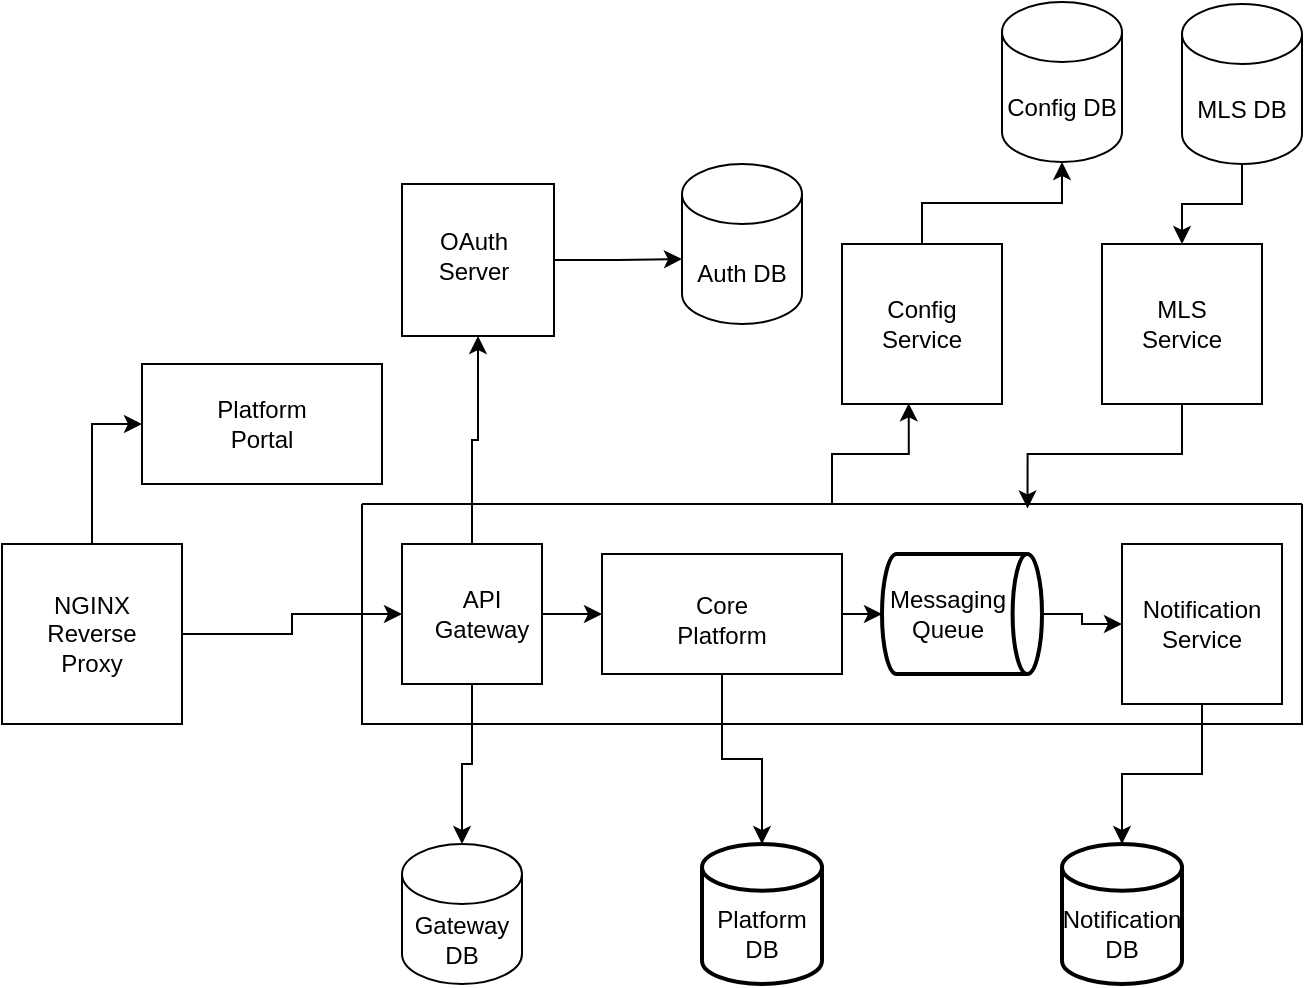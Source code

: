 <mxfile version="24.4.10" type="github">
  <diagram name="Page-1" id="i-4LaPN7UFeCLjP6VC3A">
    <mxGraphModel dx="1199" dy="685" grid="1" gridSize="10" guides="1" tooltips="1" connect="1" arrows="1" fold="1" page="1" pageScale="1" pageWidth="850" pageHeight="1100" math="0" shadow="0">
      <root>
        <mxCell id="0" />
        <mxCell id="1" parent="0" />
        <mxCell id="G_tnERsE5DukUGx3x08J-32" style="edgeStyle=orthogonalEdgeStyle;rounded=0;orthogonalLoop=1;jettySize=auto;html=1;entryX=0;entryY=0.5;entryDx=0;entryDy=0;" edge="1" parent="1" source="G_tnERsE5DukUGx3x08J-1" target="G_tnERsE5DukUGx3x08J-13">
          <mxGeometry relative="1" as="geometry" />
        </mxCell>
        <mxCell id="G_tnERsE5DukUGx3x08J-84" style="edgeStyle=orthogonalEdgeStyle;rounded=0;orthogonalLoop=1;jettySize=auto;html=1;entryX=0;entryY=0.5;entryDx=0;entryDy=0;" edge="1" parent="1" source="G_tnERsE5DukUGx3x08J-1" target="G_tnERsE5DukUGx3x08J-2">
          <mxGeometry relative="1" as="geometry" />
        </mxCell>
        <mxCell id="G_tnERsE5DukUGx3x08J-1" value="" style="whiteSpace=wrap;html=1;aspect=fixed;" vertex="1" parent="1">
          <mxGeometry x="55" y="300" width="90" height="90" as="geometry" />
        </mxCell>
        <mxCell id="G_tnERsE5DukUGx3x08J-2" value="" style="rounded=0;whiteSpace=wrap;html=1;" vertex="1" parent="1">
          <mxGeometry x="125" y="210" width="120" height="60" as="geometry" />
        </mxCell>
        <mxCell id="G_tnERsE5DukUGx3x08J-3" value="Platform Portal" style="text;html=1;align=center;verticalAlign=middle;whiteSpace=wrap;rounded=0;" vertex="1" parent="1">
          <mxGeometry x="155" y="225" width="60" height="30" as="geometry" />
        </mxCell>
        <mxCell id="G_tnERsE5DukUGx3x08J-4" value="NGINX Reverse Proxy" style="text;html=1;align=center;verticalAlign=middle;whiteSpace=wrap;rounded=0;" vertex="1" parent="1">
          <mxGeometry x="70" y="330" width="60" height="30" as="geometry" />
        </mxCell>
        <mxCell id="G_tnERsE5DukUGx3x08J-8" value="" style="strokeWidth=2;html=1;shape=mxgraph.flowchart.database;whiteSpace=wrap;" vertex="1" parent="1">
          <mxGeometry x="405" y="450" width="60" height="70" as="geometry" />
        </mxCell>
        <mxCell id="G_tnERsE5DukUGx3x08J-26" value="" style="group" vertex="1" connectable="0" parent="1">
          <mxGeometry x="255" y="120" width="76" height="76" as="geometry" />
        </mxCell>
        <mxCell id="G_tnERsE5DukUGx3x08J-18" value="" style="whiteSpace=wrap;html=1;aspect=fixed;" vertex="1" parent="G_tnERsE5DukUGx3x08J-26">
          <mxGeometry width="76" height="76" as="geometry" />
        </mxCell>
        <mxCell id="G_tnERsE5DukUGx3x08J-19" value="OAuth Server" style="text;html=1;align=center;verticalAlign=middle;whiteSpace=wrap;rounded=0;" vertex="1" parent="G_tnERsE5DukUGx3x08J-26">
          <mxGeometry x="6" y="21" width="60" height="30" as="geometry" />
        </mxCell>
        <mxCell id="G_tnERsE5DukUGx3x08J-28" value="" style="group" vertex="1" connectable="0" parent="1">
          <mxGeometry x="355" y="305" width="120" height="60" as="geometry" />
        </mxCell>
        <mxCell id="G_tnERsE5DukUGx3x08J-22" value="" style="rounded=0;whiteSpace=wrap;html=1;" vertex="1" parent="G_tnERsE5DukUGx3x08J-28">
          <mxGeometry width="120" height="60" as="geometry" />
        </mxCell>
        <mxCell id="G_tnERsE5DukUGx3x08J-23" value="Core Platform" style="text;html=1;align=center;verticalAlign=middle;whiteSpace=wrap;rounded=0;" vertex="1" parent="G_tnERsE5DukUGx3x08J-28">
          <mxGeometry x="30" y="15" width="60" height="35" as="geometry" />
        </mxCell>
        <mxCell id="G_tnERsE5DukUGx3x08J-30" style="edgeStyle=orthogonalEdgeStyle;rounded=0;orthogonalLoop=1;jettySize=auto;html=1;entryX=0;entryY=0.5;entryDx=0;entryDy=0;" edge="1" parent="1" source="G_tnERsE5DukUGx3x08J-13" target="G_tnERsE5DukUGx3x08J-22">
          <mxGeometry relative="1" as="geometry">
            <mxPoint x="375" y="360" as="targetPoint" />
          </mxGeometry>
        </mxCell>
        <mxCell id="G_tnERsE5DukUGx3x08J-33" style="edgeStyle=orthogonalEdgeStyle;rounded=0;orthogonalLoop=1;jettySize=auto;html=1;entryX=0.5;entryY=1;entryDx=0;entryDy=0;" edge="1" parent="1" source="G_tnERsE5DukUGx3x08J-13" target="G_tnERsE5DukUGx3x08J-18">
          <mxGeometry relative="1" as="geometry" />
        </mxCell>
        <mxCell id="G_tnERsE5DukUGx3x08J-40" style="edgeStyle=orthogonalEdgeStyle;rounded=0;orthogonalLoop=1;jettySize=auto;html=1;" edge="1" parent="1" source="G_tnERsE5DukUGx3x08J-13" target="G_tnERsE5DukUGx3x08J-38">
          <mxGeometry relative="1" as="geometry" />
        </mxCell>
        <mxCell id="G_tnERsE5DukUGx3x08J-13" value="" style="whiteSpace=wrap;html=1;aspect=fixed;" vertex="1" parent="1">
          <mxGeometry x="255" y="300" width="70" height="70" as="geometry" />
        </mxCell>
        <mxCell id="G_tnERsE5DukUGx3x08J-14" value="API Gateway" style="text;html=1;align=center;verticalAlign=middle;whiteSpace=wrap;rounded=0;" vertex="1" parent="1">
          <mxGeometry x="265" y="320" width="60" height="30" as="geometry" />
        </mxCell>
        <mxCell id="G_tnERsE5DukUGx3x08J-31" style="edgeStyle=orthogonalEdgeStyle;rounded=0;orthogonalLoop=1;jettySize=auto;html=1;" edge="1" parent="1" source="G_tnERsE5DukUGx3x08J-22" target="G_tnERsE5DukUGx3x08J-8">
          <mxGeometry relative="1" as="geometry" />
        </mxCell>
        <mxCell id="G_tnERsE5DukUGx3x08J-36" value="" style="group" vertex="1" connectable="0" parent="1">
          <mxGeometry x="395" y="110" width="60" height="80" as="geometry" />
        </mxCell>
        <mxCell id="G_tnERsE5DukUGx3x08J-34" value="" style="shape=cylinder3;whiteSpace=wrap;html=1;boundedLbl=1;backgroundOutline=1;size=15;" vertex="1" parent="G_tnERsE5DukUGx3x08J-36">
          <mxGeometry width="60" height="80" as="geometry" />
        </mxCell>
        <mxCell id="G_tnERsE5DukUGx3x08J-35" value="Auth DB" style="text;html=1;align=center;verticalAlign=middle;whiteSpace=wrap;rounded=0;" vertex="1" parent="G_tnERsE5DukUGx3x08J-36">
          <mxGeometry y="40" width="60" height="30" as="geometry" />
        </mxCell>
        <mxCell id="G_tnERsE5DukUGx3x08J-37" value="" style="group" vertex="1" connectable="0" parent="1">
          <mxGeometry x="255" y="450" width="60" height="70" as="geometry" />
        </mxCell>
        <mxCell id="G_tnERsE5DukUGx3x08J-38" value="" style="shape=cylinder3;whiteSpace=wrap;html=1;boundedLbl=1;backgroundOutline=1;size=15;" vertex="1" parent="G_tnERsE5DukUGx3x08J-37">
          <mxGeometry width="60" height="70" as="geometry" />
        </mxCell>
        <mxCell id="G_tnERsE5DukUGx3x08J-39" value="Gateway DB" style="text;html=1;align=center;verticalAlign=middle;whiteSpace=wrap;rounded=0;" vertex="1" parent="G_tnERsE5DukUGx3x08J-37">
          <mxGeometry y="35" width="60" height="26.25" as="geometry" />
        </mxCell>
        <mxCell id="G_tnERsE5DukUGx3x08J-41" style="edgeStyle=orthogonalEdgeStyle;rounded=0;orthogonalLoop=1;jettySize=auto;html=1;entryX=0;entryY=0.25;entryDx=0;entryDy=0;" edge="1" parent="1" source="G_tnERsE5DukUGx3x08J-18" target="G_tnERsE5DukUGx3x08J-35">
          <mxGeometry relative="1" as="geometry" />
        </mxCell>
        <mxCell id="G_tnERsE5DukUGx3x08J-42" value="Platform DB" style="text;html=1;align=center;verticalAlign=middle;whiteSpace=wrap;rounded=0;" vertex="1" parent="1">
          <mxGeometry x="405" y="480" width="60" height="30" as="geometry" />
        </mxCell>
        <mxCell id="G_tnERsE5DukUGx3x08J-50" value="" style="group" vertex="1" connectable="0" parent="1">
          <mxGeometry x="475" y="150" width="80" height="80" as="geometry" />
        </mxCell>
        <mxCell id="G_tnERsE5DukUGx3x08J-48" value="" style="whiteSpace=wrap;html=1;aspect=fixed;" vertex="1" parent="G_tnERsE5DukUGx3x08J-50">
          <mxGeometry width="80" height="80" as="geometry" />
        </mxCell>
        <mxCell id="G_tnERsE5DukUGx3x08J-49" value="Config Service" style="text;html=1;align=center;verticalAlign=middle;whiteSpace=wrap;rounded=0;" vertex="1" parent="G_tnERsE5DukUGx3x08J-50">
          <mxGeometry x="10" y="25" width="60" height="30" as="geometry" />
        </mxCell>
        <mxCell id="G_tnERsE5DukUGx3x08J-70" style="edgeStyle=orthogonalEdgeStyle;rounded=0;orthogonalLoop=1;jettySize=auto;html=1;" edge="1" parent="1" source="G_tnERsE5DukUGx3x08J-61" target="G_tnERsE5DukUGx3x08J-68">
          <mxGeometry relative="1" as="geometry" />
        </mxCell>
        <mxCell id="G_tnERsE5DukUGx3x08J-68" value="" style="strokeWidth=2;html=1;shape=mxgraph.flowchart.database;whiteSpace=wrap;" vertex="1" parent="1">
          <mxGeometry x="585" y="450" width="60" height="70" as="geometry" />
        </mxCell>
        <mxCell id="G_tnERsE5DukUGx3x08J-69" value="Notification DB" style="text;html=1;align=center;verticalAlign=middle;whiteSpace=wrap;rounded=0;" vertex="1" parent="1">
          <mxGeometry x="585" y="480" width="60" height="30" as="geometry" />
        </mxCell>
        <mxCell id="G_tnERsE5DukUGx3x08J-74" style="edgeStyle=orthogonalEdgeStyle;rounded=0;orthogonalLoop=1;jettySize=auto;html=1;entryX=0.5;entryY=1;entryDx=0;entryDy=0;entryPerimeter=0;" edge="1" parent="1" source="G_tnERsE5DukUGx3x08J-48" target="G_tnERsE5DukUGx3x08J-72">
          <mxGeometry relative="1" as="geometry" />
        </mxCell>
        <mxCell id="G_tnERsE5DukUGx3x08J-80" style="edgeStyle=orthogonalEdgeStyle;rounded=0;orthogonalLoop=1;jettySize=auto;html=1;entryX=1;entryY=0.5;entryDx=0;entryDy=0;" edge="1" parent="1" source="G_tnERsE5DukUGx3x08J-76" target="G_tnERsE5DukUGx3x08J-61">
          <mxGeometry relative="1" as="geometry" />
        </mxCell>
        <mxCell id="G_tnERsE5DukUGx3x08J-76" value="" style="strokeWidth=2;html=1;shape=mxgraph.flowchart.direct_data;whiteSpace=wrap;" vertex="1" parent="1">
          <mxGeometry x="495" y="305" width="80" height="60" as="geometry" />
        </mxCell>
        <mxCell id="G_tnERsE5DukUGx3x08J-77" value="" style="group" vertex="1" connectable="0" parent="1">
          <mxGeometry x="615" y="300" width="80" height="80" as="geometry" />
        </mxCell>
        <mxCell id="G_tnERsE5DukUGx3x08J-61" value="" style="whiteSpace=wrap;html=1;aspect=fixed;direction=west;" vertex="1" parent="G_tnERsE5DukUGx3x08J-77">
          <mxGeometry width="80" height="80" as="geometry" />
        </mxCell>
        <mxCell id="G_tnERsE5DukUGx3x08J-64" value="Notification Service" style="text;html=1;align=center;verticalAlign=middle;whiteSpace=wrap;rounded=0;" vertex="1" parent="G_tnERsE5DukUGx3x08J-77">
          <mxGeometry x="10" y="25" width="60" height="30" as="geometry" />
        </mxCell>
        <mxCell id="G_tnERsE5DukUGx3x08J-79" style="edgeStyle=orthogonalEdgeStyle;rounded=0;orthogonalLoop=1;jettySize=auto;html=1;entryX=0;entryY=0.5;entryDx=0;entryDy=0;entryPerimeter=0;" edge="1" parent="1" source="G_tnERsE5DukUGx3x08J-22" target="G_tnERsE5DukUGx3x08J-76">
          <mxGeometry relative="1" as="geometry" />
        </mxCell>
        <mxCell id="G_tnERsE5DukUGx3x08J-81" value="Messaging Queue" style="text;html=1;align=center;verticalAlign=middle;whiteSpace=wrap;rounded=0;" vertex="1" parent="1">
          <mxGeometry x="498" y="320" width="60" height="30" as="geometry" />
        </mxCell>
        <mxCell id="G_tnERsE5DukUGx3x08J-82" value="" style="swimlane;startSize=0;" vertex="1" parent="1">
          <mxGeometry x="235" y="280" width="470" height="110" as="geometry" />
        </mxCell>
        <mxCell id="G_tnERsE5DukUGx3x08J-83" style="edgeStyle=orthogonalEdgeStyle;rounded=0;orthogonalLoop=1;jettySize=auto;html=1;entryX=0.417;entryY=0.996;entryDx=0;entryDy=0;entryPerimeter=0;" edge="1" parent="1" source="G_tnERsE5DukUGx3x08J-82" target="G_tnERsE5DukUGx3x08J-48">
          <mxGeometry relative="1" as="geometry" />
        </mxCell>
        <mxCell id="G_tnERsE5DukUGx3x08J-85" value="" style="group" vertex="1" connectable="0" parent="1">
          <mxGeometry x="605" y="150" width="80" height="80" as="geometry" />
        </mxCell>
        <mxCell id="G_tnERsE5DukUGx3x08J-86" value="" style="whiteSpace=wrap;html=1;aspect=fixed;" vertex="1" parent="G_tnERsE5DukUGx3x08J-85">
          <mxGeometry width="80" height="80" as="geometry" />
        </mxCell>
        <mxCell id="G_tnERsE5DukUGx3x08J-87" value="MLS Service" style="text;html=1;align=center;verticalAlign=middle;whiteSpace=wrap;rounded=0;" vertex="1" parent="G_tnERsE5DukUGx3x08J-85">
          <mxGeometry x="10" y="25" width="60" height="30" as="geometry" />
        </mxCell>
        <mxCell id="G_tnERsE5DukUGx3x08J-89" style="edgeStyle=orthogonalEdgeStyle;rounded=0;orthogonalLoop=1;jettySize=auto;html=1;entryX=0.708;entryY=0.02;entryDx=0;entryDy=0;entryPerimeter=0;" edge="1" parent="1" source="G_tnERsE5DukUGx3x08J-86" target="G_tnERsE5DukUGx3x08J-82">
          <mxGeometry relative="1" as="geometry" />
        </mxCell>
        <mxCell id="G_tnERsE5DukUGx3x08J-90" value="" style="group" vertex="1" connectable="0" parent="1">
          <mxGeometry x="645" y="30" width="60" height="80" as="geometry" />
        </mxCell>
        <mxCell id="G_tnERsE5DukUGx3x08J-91" value="" style="shape=cylinder3;whiteSpace=wrap;html=1;boundedLbl=1;backgroundOutline=1;size=15;" vertex="1" parent="G_tnERsE5DukUGx3x08J-90">
          <mxGeometry width="60" height="80" as="geometry" />
        </mxCell>
        <mxCell id="G_tnERsE5DukUGx3x08J-92" value="MLS DB" style="text;html=1;align=center;verticalAlign=middle;whiteSpace=wrap;rounded=0;" vertex="1" parent="G_tnERsE5DukUGx3x08J-90">
          <mxGeometry y="38" width="60" height="30" as="geometry" />
        </mxCell>
        <mxCell id="G_tnERsE5DukUGx3x08J-96" style="edgeStyle=orthogonalEdgeStyle;rounded=0;orthogonalLoop=1;jettySize=auto;html=1;entryX=0.5;entryY=0;entryDx=0;entryDy=0;" edge="1" parent="1" source="G_tnERsE5DukUGx3x08J-91" target="G_tnERsE5DukUGx3x08J-86">
          <mxGeometry relative="1" as="geometry" />
        </mxCell>
        <mxCell id="G_tnERsE5DukUGx3x08J-72" value="" style="shape=cylinder3;whiteSpace=wrap;html=1;boundedLbl=1;backgroundOutline=1;size=15;" vertex="1" parent="1">
          <mxGeometry x="555" y="29" width="60" height="80" as="geometry" />
        </mxCell>
        <mxCell id="G_tnERsE5DukUGx3x08J-73" value="Config DB" style="text;html=1;align=center;verticalAlign=middle;whiteSpace=wrap;rounded=0;" vertex="1" parent="1">
          <mxGeometry x="555" y="67" width="60" height="30" as="geometry" />
        </mxCell>
      </root>
    </mxGraphModel>
  </diagram>
</mxfile>
